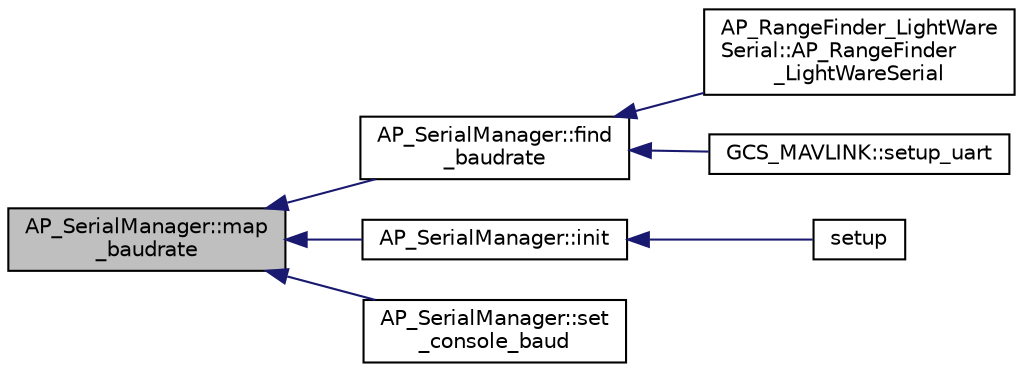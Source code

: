 digraph "AP_SerialManager::map_baudrate"
{
 // INTERACTIVE_SVG=YES
  edge [fontname="Helvetica",fontsize="10",labelfontname="Helvetica",labelfontsize="10"];
  node [fontname="Helvetica",fontsize="10",shape=record];
  rankdir="LR";
  Node1 [label="AP_SerialManager::map\l_baudrate",height=0.2,width=0.4,color="black", fillcolor="grey75", style="filled", fontcolor="black"];
  Node1 -> Node2 [dir="back",color="midnightblue",fontsize="10",style="solid",fontname="Helvetica"];
  Node2 [label="AP_SerialManager::find\l_baudrate",height=0.2,width=0.4,color="black", fillcolor="white", style="filled",URL="$classAP__SerialManager.html#a98789d2356587b32dd3507578ca1d89d"];
  Node2 -> Node3 [dir="back",color="midnightblue",fontsize="10",style="solid",fontname="Helvetica"];
  Node3 [label="AP_RangeFinder_LightWare\lSerial::AP_RangeFinder\l_LightWareSerial",height=0.2,width=0.4,color="black", fillcolor="white", style="filled",URL="$classAP__RangeFinder__LightWareSerial.html#a1e1c2db82dc21ab575aeaa8e1bc878da"];
  Node2 -> Node4 [dir="back",color="midnightblue",fontsize="10",style="solid",fontname="Helvetica"];
  Node4 [label="GCS_MAVLINK::setup_uart",height=0.2,width=0.4,color="black", fillcolor="white", style="filled",URL="$classGCS__MAVLINK.html#a0680c93d81d7de3273931c5bccc890f5"];
  Node1 -> Node5 [dir="back",color="midnightblue",fontsize="10",style="solid",fontname="Helvetica"];
  Node5 [label="AP_SerialManager::init",height=0.2,width=0.4,color="black", fillcolor="white", style="filled",URL="$classAP__SerialManager.html#a4f6d491b1538d6d2513af7375825f35e"];
  Node5 -> Node6 [dir="back",color="midnightblue",fontsize="10",style="solid",fontname="Helvetica"];
  Node6 [label="setup",height=0.2,width=0.4,color="black", fillcolor="white", style="filled",URL="$AHRS__Test_8cpp.html#a7dfd9b79bc5a37d7df40207afbc5431f"];
  Node1 -> Node7 [dir="back",color="midnightblue",fontsize="10",style="solid",fontname="Helvetica"];
  Node7 [label="AP_SerialManager::set\l_console_baud",height=0.2,width=0.4,color="black", fillcolor="white", style="filled",URL="$classAP__SerialManager.html#acad9b72c3b313f4e551be9f4861ffbf2"];
}
